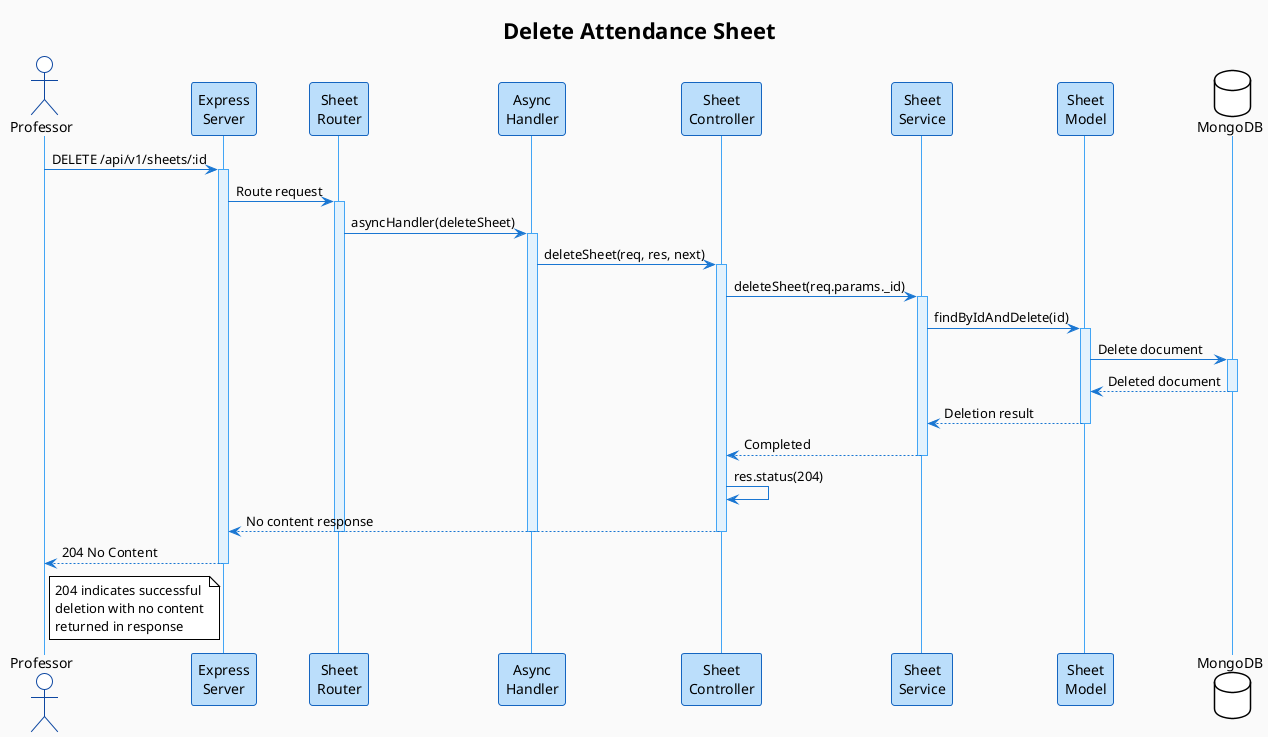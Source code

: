 @startuml Delete_Sheet_Flow
!theme plain
skinparam backgroundColor #FAFAFA
skinparam sequence {
    ArrowColor #1976D2
    ActorBorderColor #0D47A1
    LifeLineBorderColor #42A5F5
    LifeLineBackgroundColor #E3F2FD
    ParticipantBorderColor #1565C0
    ParticipantBackgroundColor #BBDEFB
}

title Delete Attendance Sheet

actor Professor
participant "Express\nServer" as Express
participant "Sheet\nRouter" as Router
participant "Async\nHandler" as Async
participant "Sheet\nController" as Controller
participant "Sheet\nService" as Service
participant "Sheet\nModel" as Model
database MongoDB

Professor -> Express: DELETE /api/v1/sheets/:id
activate Express

Express -> Router: Route request
activate Router

Router -> Async: asyncHandler(deleteSheet)
activate Async

Async -> Controller: deleteSheet(req, res, next)
activate Controller

Controller -> Service: deleteSheet(req.params._id)
activate Service

Service -> Model: findByIdAndDelete(id)
activate Model

Model -> MongoDB: Delete document
activate MongoDB
MongoDB --> Model: Deleted document
deactivate MongoDB

Model --> Service: Deletion result
deactivate Model

Service --> Controller: Completed
deactivate Service

Controller -> Controller: res.status(204)
Controller --> Express: No content response
deactivate Controller
deactivate Async
deactivate Router

Express --> Professor: 204 No Content
deactivate Express

note right of Professor
    204 indicates successful
    deletion with no content
    returned in response
end note

@enduml